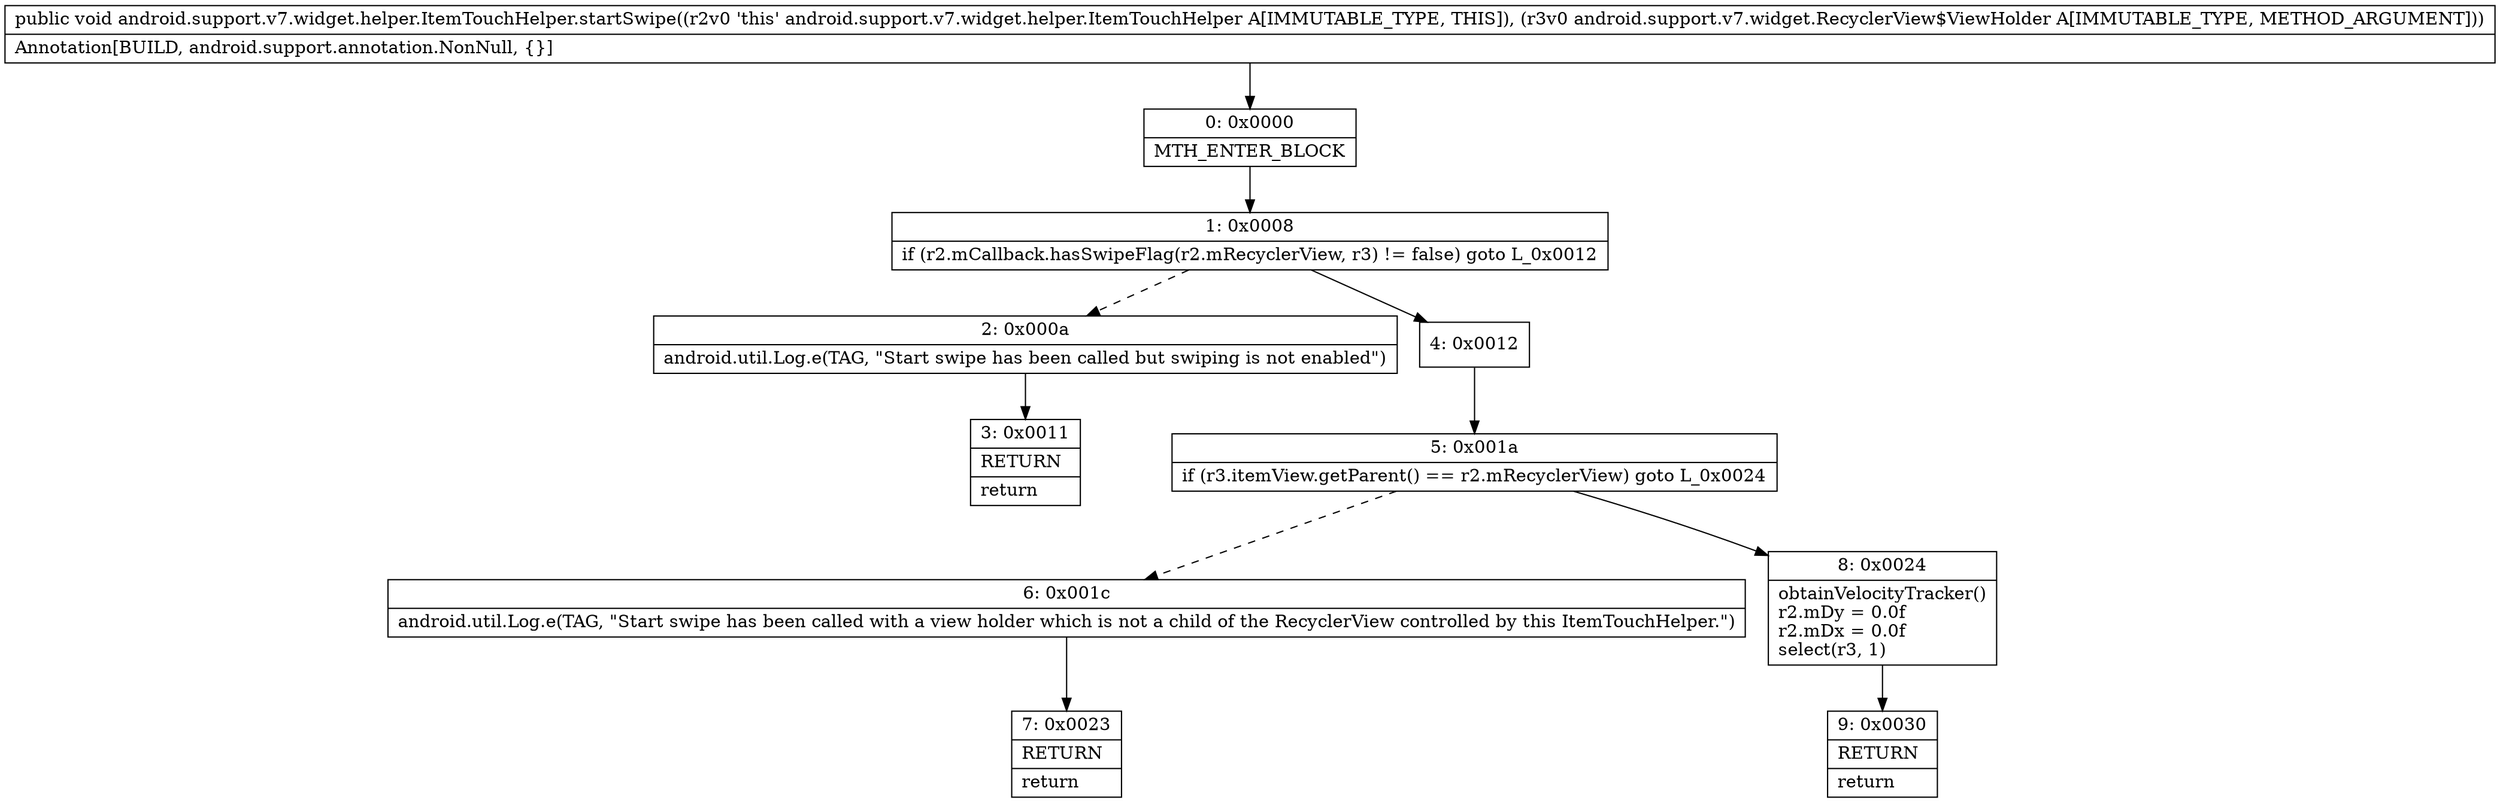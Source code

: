 digraph "CFG forandroid.support.v7.widget.helper.ItemTouchHelper.startSwipe(Landroid\/support\/v7\/widget\/RecyclerView$ViewHolder;)V" {
Node_0 [shape=record,label="{0\:\ 0x0000|MTH_ENTER_BLOCK\l}"];
Node_1 [shape=record,label="{1\:\ 0x0008|if (r2.mCallback.hasSwipeFlag(r2.mRecyclerView, r3) != false) goto L_0x0012\l}"];
Node_2 [shape=record,label="{2\:\ 0x000a|android.util.Log.e(TAG, \"Start swipe has been called but swiping is not enabled\")\l}"];
Node_3 [shape=record,label="{3\:\ 0x0011|RETURN\l|return\l}"];
Node_4 [shape=record,label="{4\:\ 0x0012}"];
Node_5 [shape=record,label="{5\:\ 0x001a|if (r3.itemView.getParent() == r2.mRecyclerView) goto L_0x0024\l}"];
Node_6 [shape=record,label="{6\:\ 0x001c|android.util.Log.e(TAG, \"Start swipe has been called with a view holder which is not a child of the RecyclerView controlled by this ItemTouchHelper.\")\l}"];
Node_7 [shape=record,label="{7\:\ 0x0023|RETURN\l|return\l}"];
Node_8 [shape=record,label="{8\:\ 0x0024|obtainVelocityTracker()\lr2.mDy = 0.0f\lr2.mDx = 0.0f\lselect(r3, 1)\l}"];
Node_9 [shape=record,label="{9\:\ 0x0030|RETURN\l|return\l}"];
MethodNode[shape=record,label="{public void android.support.v7.widget.helper.ItemTouchHelper.startSwipe((r2v0 'this' android.support.v7.widget.helper.ItemTouchHelper A[IMMUTABLE_TYPE, THIS]), (r3v0 android.support.v7.widget.RecyclerView$ViewHolder A[IMMUTABLE_TYPE, METHOD_ARGUMENT]))  | Annotation[BUILD, android.support.annotation.NonNull, \{\}]\l}"];
MethodNode -> Node_0;
Node_0 -> Node_1;
Node_1 -> Node_2[style=dashed];
Node_1 -> Node_4;
Node_2 -> Node_3;
Node_4 -> Node_5;
Node_5 -> Node_6[style=dashed];
Node_5 -> Node_8;
Node_6 -> Node_7;
Node_8 -> Node_9;
}

